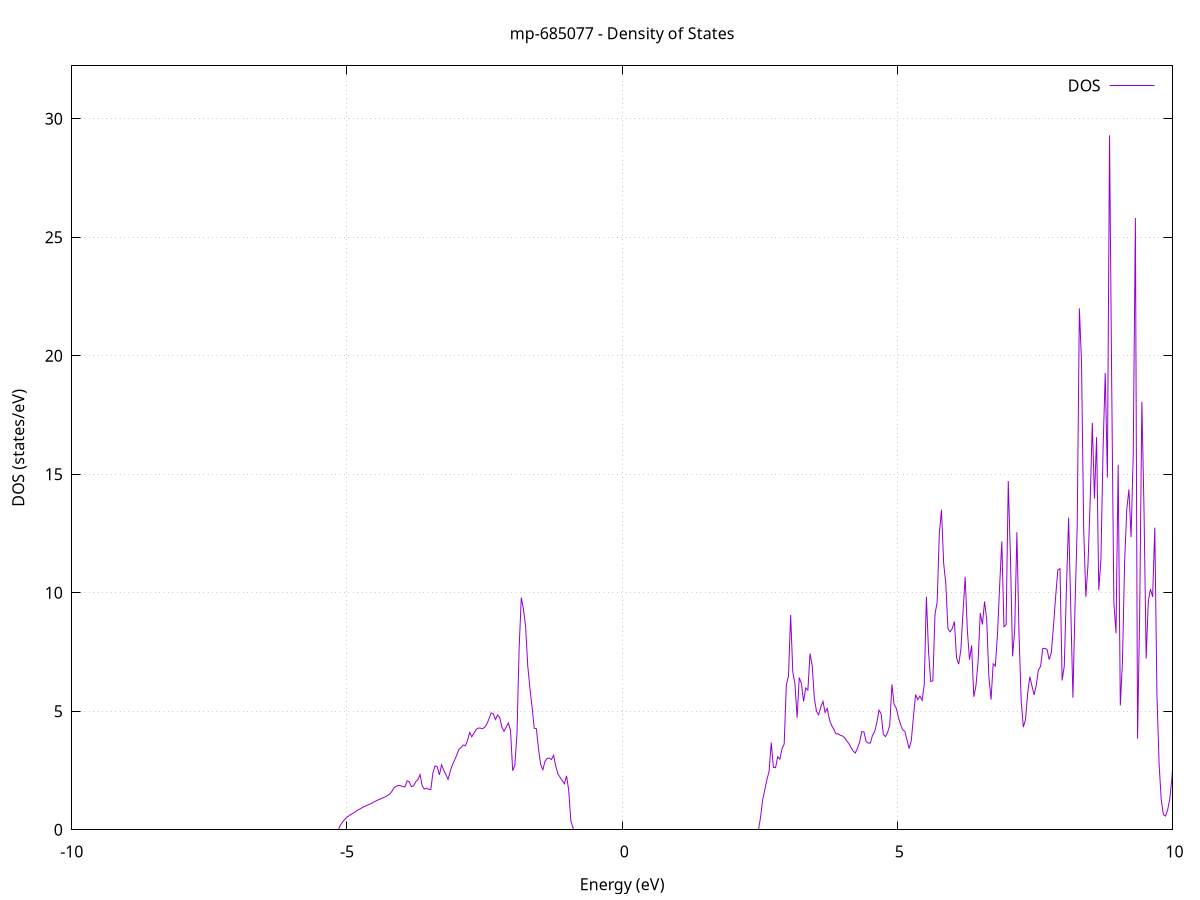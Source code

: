set title 'mp-685077 - Density of States'
set xlabel 'Energy (eV)'
set ylabel 'DOS (states/eV)'
set grid
set xrange [-10:10]
set yrange [0:32.236]
set xzeroaxis lt -1
set terminal png size 800,600
set output 'mp-685077_dos_gnuplot.png'
plot '-' using 1:2 with lines title 'DOS'
-46.504300 0.000000
-46.465100 0.000000
-46.426000 0.000000
-46.386800 0.000000
-46.347600 0.000000
-46.308500 0.000000
-46.269300 0.000000
-46.230200 0.000000
-46.191000 0.000000
-46.151900 0.000000
-46.112700 0.000000
-46.073600 0.000000
-46.034400 0.000000
-45.995300 0.000000
-45.956100 0.000000
-45.917000 0.000000
-45.877800 0.000000
-45.838700 0.000000
-45.799500 0.000000
-45.760400 0.000000
-45.721200 0.000000
-45.682100 0.000000
-45.642900 0.000000
-45.603800 0.000000
-45.564600 0.000000
-45.525500 0.000000
-45.486300 0.000000
-45.447200 0.000000
-45.408000 0.000000
-45.368900 0.000000
-45.329700 0.000000
-45.290600 0.000000
-45.251400 0.000000
-45.212300 0.000000
-45.173100 0.000000
-45.134000 0.000000
-45.094800 0.000000
-45.055600 0.000000
-45.016500 0.000000
-44.977300 0.000000
-44.938200 0.000000
-44.899000 0.000000
-44.859900 0.000000
-44.820700 0.000000
-44.781600 0.000000
-44.742400 0.000000
-44.703300 0.000000
-44.664100 0.000000
-44.625000 0.000000
-44.585800 0.000000
-44.546700 0.000000
-44.507500 0.000000
-44.468400 0.000000
-44.429200 0.000000
-44.390100 0.000000
-44.350900 0.000000
-44.311800 0.000000
-44.272600 0.000000
-44.233500 0.000000
-44.194300 0.000000
-44.155200 0.000000
-44.116000 0.000000
-44.076900 0.000000
-44.037700 0.000000
-43.998600 0.000000
-43.959400 0.000000
-43.920300 0.000000
-43.881100 0.000000
-43.841900 0.000000
-43.802800 0.000000
-43.763600 0.000000
-43.724500 0.000000
-43.685300 0.000000
-43.646200 0.000000
-43.607000 0.000000
-43.567900 0.000000
-43.528700 0.000000
-43.489600 0.000000
-43.450400 0.000000
-43.411300 0.000000
-43.372100 0.000000
-43.333000 0.000000
-43.293800 0.000000
-43.254700 0.000000
-43.215500 0.000000
-43.176400 0.000000
-43.137200 0.000000
-43.098100 0.000000
-43.058900 0.000000
-43.019800 0.000000
-42.980600 0.000000
-42.941500 0.000000
-42.902300 0.000000
-42.863200 0.000000
-42.824000 0.000000
-42.784900 0.000000
-42.745700 0.000000
-42.706600 0.000000
-42.667400 0.000000
-42.628200 0.000000
-42.589100 0.000000
-42.549900 0.000000
-42.510800 0.000000
-42.471600 0.000000
-42.432500 0.000000
-42.393300 0.000000
-42.354200 0.000000
-42.315000 0.000000
-42.275900 0.000000
-42.236700 0.000000
-42.197600 0.000000
-42.158400 0.000000
-42.119300 0.000000
-42.080100 0.000000
-42.041000 0.000000
-42.001800 0.000000
-41.962700 0.000000
-41.923500 0.000000
-41.884400 0.000000
-41.845200 0.000000
-41.806100 0.000000
-41.766900 0.000000
-41.727800 0.000000
-41.688600 0.000000
-41.649500 0.000000
-41.610300 0.000000
-41.571200 0.000000
-41.532000 0.000000
-41.492900 0.000000
-41.453700 0.000000
-41.414600 0.000000
-41.375400 0.000000
-41.336200 0.000000
-41.297100 0.000000
-41.257900 0.000000
-41.218800 0.000000
-41.179600 0.000000
-41.140500 0.000000
-41.101300 0.000000
-41.062200 0.000000
-41.023000 0.000000
-40.983900 0.000000
-40.944700 0.000000
-40.905600 0.000000
-40.866400 0.000000
-40.827300 0.000000
-40.788100 0.000000
-40.749000 0.000000
-40.709800 0.000000
-40.670700 0.000000
-40.631500 0.000000
-40.592400 0.000000
-40.553200 0.000000
-40.514100 0.000000
-40.474900 0.000000
-40.435800 0.000000
-40.396600 0.000000
-40.357500 0.000000
-40.318300 0.000000
-40.279200 0.000000
-40.240000 0.000000
-40.200900 0.000000
-40.161700 0.000000
-40.122500 0.000000
-40.083400 0.000000
-40.044200 0.000000
-40.005100 0.000000
-39.965900 0.000000
-39.926800 0.000000
-39.887600 0.000000
-39.848500 0.000000
-39.809300 0.000000
-39.770200 0.000000
-39.731000 0.000000
-39.691900 0.000000
-39.652700 0.000000
-39.613600 0.000000
-39.574400 0.000000
-39.535300 0.000000
-39.496100 0.000000
-39.457000 0.000000
-39.417800 0.000000
-39.378700 0.000000
-39.339500 0.000000
-39.300400 0.000000
-39.261200 0.000000
-39.222100 0.000000
-39.182900 0.000000
-39.143800 0.000000
-39.104600 0.000000
-39.065500 0.000000
-39.026300 0.000000
-38.987200 0.000000
-38.948000 0.000000
-38.908900 0.000000
-38.869700 0.000000
-38.830500 0.000000
-38.791400 0.000000
-38.752200 0.000000
-38.713100 0.000000
-38.673900 0.000000
-38.634800 0.000000
-38.595600 0.000000
-38.556500 0.000000
-38.517300 0.000000
-38.478200 0.000000
-38.439000 0.000000
-38.399900 0.000000
-38.360700 0.000000
-38.321600 0.000000
-38.282400 0.000000
-38.243300 0.000000
-38.204100 0.000000
-38.165000 0.000000
-38.125800 0.000000
-38.086700 0.000000
-38.047500 0.000000
-38.008400 0.000000
-37.969200 0.000000
-37.930100 0.000000
-37.890900 0.000000
-37.851800 0.000000
-37.812600 0.000000
-37.773500 0.000000
-37.734300 0.000000
-37.695200 0.000000
-37.656000 0.000000
-37.616800 0.000000
-37.577700 0.000000
-37.538500 0.000000
-37.499400 0.000000
-37.460200 0.000000
-37.421100 0.000000
-37.381900 0.000000
-37.342800 0.000000
-37.303600 0.000000
-37.264500 0.000000
-37.225300 0.000000
-37.186200 0.000000
-37.147000 0.000000
-37.107900 0.000000
-37.068700 0.000000
-37.029600 0.000000
-36.990400 0.000000
-36.951300 0.000000
-36.912100 0.000000
-36.873000 0.000000
-36.833800 0.000000
-36.794700 0.000000
-36.755500 0.000000
-36.716400 0.000000
-36.677200 0.000000
-36.638100 0.000000
-36.598900 0.000000
-36.559800 0.000000
-36.520600 0.000000
-36.481500 0.000000
-36.442300 0.000000
-36.403100 0.000000
-36.364000 0.000000
-36.324800 0.000000
-36.285700 0.000000
-36.246500 0.000000
-36.207400 0.000000
-36.168200 0.000000
-36.129100 0.000000
-36.089900 0.000000
-36.050800 0.000000
-36.011600 0.000000
-35.972500 0.000000
-35.933300 0.000000
-35.894200 0.000000
-35.855000 0.000000
-35.815900 0.000000
-35.776700 0.000000
-35.737600 0.000000
-35.698400 0.000000
-35.659300 0.000000
-35.620100 0.000000
-35.581000 0.000000
-35.541800 0.000000
-35.502700 0.000000
-35.463500 0.000000
-35.424400 0.000000
-35.385200 0.000000
-35.346100 0.000000
-35.306900 0.000000
-35.267800 0.000000
-35.228600 0.000000
-35.189500 0.000000
-35.150300 0.000000
-35.111100 0.000000
-35.072000 0.000000
-35.032800 0.000000
-34.993700 0.000000
-34.954500 0.000000
-34.915400 0.000000
-34.876200 0.000000
-34.837100 0.000000
-34.797900 0.000000
-34.758800 0.000000
-34.719600 0.000000
-34.680500 0.000000
-34.641300 0.000000
-34.602200 0.000000
-34.563000 0.000000
-34.523900 0.000000
-34.484700 0.000000
-34.445600 0.000000
-34.406400 0.000000
-34.367300 0.000000
-34.328100 0.000000
-34.289000 0.000000
-34.249800 0.000000
-34.210700 0.000000
-34.171500 0.000000
-34.132400 0.000000
-34.093200 0.000000
-34.054100 0.000000
-34.014900 0.000000
-33.975800 0.000000
-33.936600 0.000000
-33.897400 0.000000
-33.858300 0.000000
-33.819100 0.000000
-33.780000 0.000000
-33.740800 0.000000
-33.701700 0.000000
-33.662500 0.000000
-33.623400 0.000000
-33.584200 0.000000
-33.545100 0.000000
-33.505900 0.000000
-33.466800 0.000000
-33.427600 0.000000
-33.388500 0.000000
-33.349300 0.000000
-33.310200 0.000000
-33.271000 0.000000
-33.231900 0.000000
-33.192700 0.000000
-33.153600 0.000000
-33.114400 0.000000
-33.075300 0.000000
-33.036100 0.000000
-32.997000 0.000000
-32.957800 0.000000
-32.918700 0.000000
-32.879500 0.000000
-32.840400 0.000000
-32.801200 0.000000
-32.762100 0.000000
-32.722900 0.000000
-32.683700 0.000000
-32.644600 0.000000
-32.605400 0.000000
-32.566300 0.000000
-32.527100 0.000000
-32.488000 0.000000
-32.448800 0.000000
-32.409700 0.000000
-32.370500 0.000000
-32.331400 0.000000
-32.292200 0.000000
-32.253100 0.000000
-32.213900 0.000000
-32.174800 0.000000
-32.135600 0.000000
-32.096500 0.000000
-32.057300 0.000000
-32.018200 0.000000
-31.979000 0.000000
-31.939900 0.000000
-31.900700 0.000000
-31.861600 0.000000
-31.822400 0.000000
-31.783300 0.000000
-31.744100 0.000000
-31.705000 0.000000
-31.665800 0.000000
-31.626700 0.000000
-31.587500 0.000000
-31.548400 0.000000
-31.509200 0.000000
-31.470100 0.000000
-31.430900 0.000000
-31.391700 0.000000
-31.352600 0.000000
-31.313400 0.000000
-31.274300 0.000000
-31.235100 0.000000
-31.196000 0.000000
-31.156800 0.000000
-31.117700 0.000000
-31.078500 0.000000
-31.039400 0.000000
-31.000200 0.000000
-30.961100 0.000000
-30.921900 0.000000
-30.882800 0.000000
-30.843600 0.000000
-30.804500 0.000000
-30.765300 0.000000
-30.726200 0.000000
-30.687000 0.000000
-30.647900 0.000000
-30.608700 0.000000
-30.569600 0.000000
-30.530400 0.000000
-30.491300 0.000000
-30.452100 0.000000
-30.413000 0.000000
-30.373800 0.000000
-30.334700 0.000000
-30.295500 0.000000
-30.256400 0.000000
-30.217200 0.000000
-30.178000 0.000000
-30.138900 0.000000
-30.099700 0.000000
-30.060600 0.000000
-30.021400 0.000000
-29.982300 0.000000
-29.943100 0.000000
-29.904000 0.000000
-29.864800 0.000000
-29.825700 0.000000
-29.786500 0.000000
-29.747400 0.000000
-29.708200 0.000000
-29.669100 0.000000
-29.629900 0.000000
-29.590800 0.000000
-29.551600 0.000000
-29.512500 0.000000
-29.473300 0.000000
-29.434200 0.000000
-29.395000 0.000000
-29.355900 0.000000
-29.316700 0.000000
-29.277600 0.000000
-29.238400 0.000000
-29.199300 0.000000
-29.160100 0.000000
-29.121000 0.000000
-29.081800 0.000000
-29.042700 0.000000
-29.003500 0.000000
-28.964400 0.000000
-28.925200 0.000000
-28.886000 0.000000
-28.846900 0.000000
-28.807700 0.000000
-28.768600 0.000000
-28.729400 0.000000
-28.690300 0.000000
-28.651100 0.000000
-28.612000 0.000000
-28.572800 0.000000
-28.533700 0.000000
-28.494500 0.000000
-28.455400 0.000000
-28.416200 0.000000
-28.377100 0.000000
-28.337900 0.000000
-28.298800 0.000000
-28.259600 0.000000
-28.220500 0.000000
-28.181300 0.000000
-28.142200 0.000000
-28.103000 0.000000
-28.063900 0.000000
-28.024700 0.000000
-27.985600 0.000000
-27.946400 0.000000
-27.907300 0.000000
-27.868100 0.000000
-27.829000 0.000000
-27.789800 0.000000
-27.750700 0.000000
-27.711500 0.000000
-27.672300 0.000000
-27.633200 0.000000
-27.594000 0.000000
-27.554900 0.000000
-27.515700 0.000000
-27.476600 0.000000
-27.437400 0.000000
-27.398300 0.000000
-27.359100 0.000000
-27.320000 0.000000
-27.280800 0.000000
-27.241700 0.000000
-27.202500 0.000000
-27.163400 0.000000
-27.124200 0.000000
-27.085100 0.000000
-27.045900 0.000000
-27.006800 0.000000
-26.967600 0.000000
-26.928500 0.000000
-26.889300 0.000000
-26.850200 0.000000
-26.811000 0.000000
-26.771900 0.000000
-26.732700 0.000000
-26.693600 0.000000
-26.654400 0.000000
-26.615300 0.000000
-26.576100 0.000000
-26.537000 0.000000
-26.497800 0.000000
-26.458600 0.000000
-26.419500 0.000000
-26.380300 0.000000
-26.341200 0.000000
-26.302000 0.000000
-26.262900 0.000000
-26.223700 0.000000
-26.184600 0.000000
-26.145400 0.000000
-26.106300 0.000000
-26.067100 0.000000
-26.028000 0.000000
-25.988800 0.000000
-25.949700 0.000000
-25.910500 0.000000
-25.871400 0.000000
-25.832200 0.000000
-25.793100 0.000000
-25.753900 0.000000
-25.714800 0.000000
-25.675600 0.000000
-25.636500 0.000000
-25.597300 0.000000
-25.558200 0.000000
-25.519000 0.000000
-25.479900 0.000000
-25.440700 0.000000
-25.401600 0.000000
-25.362400 0.000000
-25.323300 0.000000
-25.284100 0.000000
-25.245000 0.000000
-25.205800 0.000000
-25.166600 0.000000
-25.127500 0.000000
-25.088300 0.000000
-25.049200 0.000000
-25.010000 0.000000
-24.970900 0.000000
-24.931700 0.000000
-24.892600 0.000000
-24.853400 0.000000
-24.814300 0.000000
-24.775100 0.000000
-24.736000 0.000000
-24.696800 0.000000
-24.657700 0.000000
-24.618500 0.000000
-24.579400 0.000000
-24.540200 0.000000
-24.501100 0.000000
-24.461900 0.000000
-24.422800 0.000000
-24.383600 0.000000
-24.344500 0.000000
-24.305300 0.000000
-24.266200 0.000000
-24.227000 0.000000
-24.187900 0.000000
-24.148700 0.000000
-24.109600 0.000000
-24.070400 0.000000
-24.031300 0.000000
-23.992100 0.000000
-23.952900 0.000000
-23.913800 0.000000
-23.874600 0.000000
-23.835500 0.000000
-23.796300 0.000000
-23.757200 0.000000
-23.718000 0.000000
-23.678900 0.000000
-23.639700 0.000000
-23.600600 0.000000
-23.561400 0.000000
-23.522300 0.000000
-23.483100 0.000000
-23.444000 0.000000
-23.404800 0.000000
-23.365700 0.000000
-23.326500 0.000000
-23.287400 0.000000
-23.248200 0.000000
-23.209100 0.000000
-23.169900 0.000000
-23.130800 0.000000
-23.091600 0.000000
-23.052500 0.000000
-23.013300 0.000000
-22.974200 0.000000
-22.935000 0.000000
-22.895900 0.000000
-22.856700 0.000000
-22.817600 0.000000
-22.778400 0.000000
-22.739200 0.000000
-22.700100 0.000000
-22.660900 0.000000
-22.621800 0.000000
-22.582600 0.000000
-22.543500 0.000000
-22.504300 0.000000
-22.465200 0.000000
-22.426000 0.000000
-22.386900 0.000000
-22.347700 0.000000
-22.308600 0.000000
-22.269400 0.000000
-22.230300 0.000000
-22.191100 0.000000
-22.152000 0.000000
-22.112800 0.000000
-22.073700 0.000000
-22.034500 0.000000
-21.995400 0.000000
-21.956200 0.000000
-21.917100 0.000000
-21.877900 0.000000
-21.838800 0.000000
-21.799600 0.000000
-21.760500 0.000000
-21.721300 0.000000
-21.682200 0.000000
-21.643000 0.000000
-21.603900 0.000000
-21.564700 0.000000
-21.525600 0.000000
-21.486400 0.000000
-21.447200 0.000000
-21.408100 0.000000
-21.368900 0.000000
-21.329800 0.000000
-21.290600 0.000000
-21.251500 0.000000
-21.212300 0.000000
-21.173200 0.000000
-21.134000 0.000000
-21.094900 0.000000
-21.055700 0.000000
-21.016600 0.000000
-20.977400 0.000000
-20.938300 0.000000
-20.899100 0.000000
-20.860000 0.000000
-20.820800 0.000000
-20.781700 0.000000
-20.742500 0.000000
-20.703400 0.000000
-20.664200 0.000000
-20.625100 0.000000
-20.585900 0.000000
-20.546800 0.000000
-20.507600 0.000000
-20.468500 0.000000
-20.429300 0.000000
-20.390200 0.000000
-20.351000 0.000000
-20.311900 0.000000
-20.272700 0.000000
-20.233500 0.000000
-20.194400 0.000000
-20.155200 0.000000
-20.116100 0.000000
-20.076900 0.000000
-20.037800 0.000000
-19.998600 0.000000
-19.959500 0.000000
-19.920300 0.000000
-19.881200 0.000000
-19.842000 0.000000
-19.802900 0.000000
-19.763700 0.000000
-19.724600 0.000000
-19.685400 0.000000
-19.646300 0.000000
-19.607100 0.000000
-19.568000 0.000000
-19.528800 0.000000
-19.489700 0.000000
-19.450500 0.000000
-19.411400 0.000000
-19.372200 0.000000
-19.333100 0.000000
-19.293900 0.000000
-19.254800 0.000000
-19.215600 0.000000
-19.176500 0.000000
-19.137300 0.000000
-19.098200 0.000000
-19.059000 0.000000
-19.019900 0.000000
-18.980700 0.000000
-18.941500 0.000000
-18.902400 0.000000
-18.863200 0.000000
-18.824100 0.000000
-18.784900 0.000000
-18.745800 0.000000
-18.706600 0.000000
-18.667500 0.000000
-18.628300 0.000000
-18.589200 0.000000
-18.550000 0.000000
-18.510900 0.000000
-18.471700 0.000000
-18.432600 0.000000
-18.393400 0.000000
-18.354300 0.000000
-18.315100 0.000000
-18.276000 0.000000
-18.236800 0.000000
-18.197700 0.000000
-18.158500 0.000000
-18.119400 0.000000
-18.080200 0.000000
-18.041100 0.000000
-18.001900 0.000000
-17.962800 0.000000
-17.923600 0.000000
-17.884500 0.000000
-17.845300 0.000000
-17.806200 0.000000
-17.767000 0.000000
-17.727800 0.000000
-17.688700 0.000000
-17.649500 0.000000
-17.610400 0.000000
-17.571200 0.000000
-17.532100 0.000000
-17.492900 0.000000
-17.453800 0.000000
-17.414600 0.000000
-17.375500 0.000000
-17.336300 0.000000
-17.297200 0.000000
-17.258000 0.000000
-17.218900 0.000000
-17.179700 0.000000
-17.140600 0.000000
-17.101400 0.000000
-17.062300 0.000000
-17.023100 0.000000
-16.984000 0.000000
-16.944800 0.000000
-16.905700 0.000000
-16.866500 0.000000
-16.827400 0.000000
-16.788200 0.000000
-16.749100 0.000000
-16.709900 0.000000
-16.670800 0.000000
-16.631600 0.000000
-16.592500 0.000000
-16.553300 0.000000
-16.514100 0.000000
-16.475000 0.000000
-16.435800 0.000000
-16.396700 0.000000
-16.357500 0.000000
-16.318400 0.000000
-16.279200 0.000000
-16.240100 0.000000
-16.200900 0.000000
-16.161800 0.000000
-16.122600 0.000000
-16.083500 0.000000
-16.044300 0.000000
-16.005200 0.000000
-15.966000 0.000000
-15.926900 0.000000
-15.887700 0.000000
-15.848600 0.000000
-15.809400 0.000000
-15.770300 0.000000
-15.731100 0.000000
-15.692000 0.000000
-15.652800 0.000000
-15.613700 0.000000
-15.574500 0.000000
-15.535400 0.000000
-15.496200 0.000000
-15.457100 0.000000
-15.417900 0.000000
-15.378800 0.000000
-15.339600 0.000000
-15.300500 0.000000
-15.261300 0.000000
-15.222100 0.000000
-15.183000 0.000000
-15.143800 0.000000
-15.104700 0.000000
-15.065500 0.000000
-15.026400 0.000000
-14.987200 0.000000
-14.948100 0.000000
-14.908900 0.000000
-14.869800 0.000000
-14.830600 0.000000
-14.791500 0.000000
-14.752300 0.000000
-14.713200 0.000000
-14.674000 0.000000
-14.634900 0.000000
-14.595700 0.000000
-14.556600 0.000000
-14.517400 0.000000
-14.478300 0.000000
-14.439100 0.000000
-14.400000 0.000000
-14.360800 0.000000
-14.321700 0.000000
-14.282500 0.000000
-14.243400 0.000000
-14.204200 0.000000
-14.165100 0.000000
-14.125900 0.000000
-14.086800 0.000000
-14.047600 0.000000
-14.008400 0.000000
-13.969300 0.000000
-13.930100 0.000000
-13.891000 0.000000
-13.851800 0.000000
-13.812700 0.000000
-13.773500 0.000000
-13.734400 0.000000
-13.695200 0.000000
-13.656100 0.000000
-13.616900 0.000000
-13.577800 0.000000
-13.538600 0.000000
-13.499500 0.000000
-13.460300 0.000000
-13.421200 0.000000
-13.382000 0.000000
-13.342900 0.000000
-13.303700 0.000000
-13.264600 0.000000
-13.225400 0.000000
-13.186300 0.000000
-13.147100 0.000000
-13.108000 0.000000
-13.068800 0.000000
-13.029700 0.000000
-12.990500 0.000000
-12.951400 0.000000
-12.912200 0.000000
-12.873100 0.000000
-12.833900 0.000000
-12.794700 0.000000
-12.755600 0.000000
-12.716400 0.000000
-12.677300 0.000000
-12.638100 0.000000
-12.599000 0.000000
-12.559800 0.000000
-12.520700 0.000000
-12.481500 0.000000
-12.442400 0.000000
-12.403200 0.000000
-12.364100 0.000000
-12.324900 0.000000
-12.285800 0.000000
-12.246600 0.000000
-12.207500 0.000000
-12.168300 0.000000
-12.129200 0.000000
-12.090000 0.000000
-12.050900 0.000000
-12.011700 0.000000
-11.972600 0.000000
-11.933400 0.000000
-11.894300 0.000000
-11.855100 0.000000
-11.816000 0.000000
-11.776800 0.000000
-11.737700 0.000000
-11.698500 0.000000
-11.659400 0.000000
-11.620200 0.000000
-11.581100 0.000000
-11.541900 0.000000
-11.502700 0.000000
-11.463600 0.000000
-11.424400 0.000000
-11.385300 0.000000
-11.346100 0.000000
-11.307000 0.000000
-11.267800 0.000000
-11.228700 0.000000
-11.189500 0.000000
-11.150400 0.000000
-11.111200 0.000000
-11.072100 0.000000
-11.032900 0.000000
-10.993800 0.000000
-10.954600 0.000000
-10.915500 0.000000
-10.876300 0.000000
-10.837200 0.000000
-10.798000 0.000000
-10.758900 0.000000
-10.719700 0.000000
-10.680600 0.000000
-10.641400 0.000000
-10.602300 0.000000
-10.563100 0.000000
-10.524000 0.000000
-10.484800 0.000000
-10.445700 0.000000
-10.406500 0.000000
-10.367400 0.000000
-10.328200 0.000000
-10.289000 0.000000
-10.249900 0.000000
-10.210700 0.000000
-10.171600 0.000000
-10.132400 0.000000
-10.093300 0.000000
-10.054100 0.000000
-10.015000 0.000000
-9.975800 0.000000
-9.936700 0.000000
-9.897500 0.000000
-9.858400 0.000000
-9.819200 0.000000
-9.780100 0.000000
-9.740900 0.000000
-9.701800 0.000000
-9.662600 0.000000
-9.623500 0.000000
-9.584300 0.000000
-9.545200 0.000000
-9.506000 0.000000
-9.466900 0.000000
-9.427700 0.000000
-9.388600 0.000000
-9.349400 0.000000
-9.310300 0.000000
-9.271100 0.000000
-9.232000 0.000000
-9.192800 0.000000
-9.153700 0.000000
-9.114500 0.000000
-9.075400 0.000000
-9.036200 0.000000
-8.997000 0.000000
-8.957900 0.000000
-8.918700 0.000000
-8.879600 0.000000
-8.840400 0.000000
-8.801300 0.000000
-8.762100 0.000000
-8.723000 0.000000
-8.683800 0.000000
-8.644700 0.000000
-8.605500 0.000000
-8.566400 0.000000
-8.527200 0.000000
-8.488100 0.000000
-8.448900 0.000000
-8.409800 0.000000
-8.370600 0.000000
-8.331500 0.000000
-8.292300 0.000000
-8.253200 0.000000
-8.214000 0.000000
-8.174900 0.000000
-8.135700 0.000000
-8.096600 0.000000
-8.057400 0.000000
-8.018300 0.000000
-7.979100 0.000000
-7.940000 0.000000
-7.900800 0.000000
-7.861700 0.000000
-7.822500 0.000000
-7.783300 0.000000
-7.744200 0.000000
-7.705000 0.000000
-7.665900 0.000000
-7.626700 0.000000
-7.587600 0.000000
-7.548400 0.000000
-7.509300 0.000000
-7.470100 0.000000
-7.431000 0.000000
-7.391800 0.000000
-7.352700 0.000000
-7.313500 0.000000
-7.274400 0.000000
-7.235200 0.000000
-7.196100 0.000000
-7.156900 0.000000
-7.117800 0.000000
-7.078600 0.000000
-7.039500 0.000000
-7.000300 0.000000
-6.961200 0.000000
-6.922000 0.000000
-6.882900 0.000000
-6.843700 0.000000
-6.804600 0.000000
-6.765400 0.000000
-6.726300 0.000000
-6.687100 0.000000
-6.648000 0.000000
-6.608800 0.000000
-6.569600 0.000000
-6.530500 0.000000
-6.491300 0.000000
-6.452200 0.000000
-6.413000 0.000000
-6.373900 0.000000
-6.334700 0.000000
-6.295600 0.000000
-6.256400 0.000000
-6.217300 0.000000
-6.178100 0.000000
-6.139000 0.000000
-6.099800 0.000000
-6.060700 0.000000
-6.021500 0.000000
-5.982400 0.000000
-5.943200 0.000000
-5.904100 0.000000
-5.864900 0.000000
-5.825800 0.000000
-5.786600 0.000000
-5.747500 0.000000
-5.708300 0.000000
-5.669200 0.000000
-5.630000 0.000000
-5.590900 0.000000
-5.551700 0.000000
-5.512600 0.000000
-5.473400 0.000000
-5.434300 0.000000
-5.395100 0.000000
-5.356000 0.000000
-5.316800 0.000000
-5.277600 0.000000
-5.238500 0.000000
-5.199300 0.000000
-5.160200 0.000000
-5.121000 0.187700
-5.081900 0.326100
-5.042700 0.427000
-5.003600 0.527400
-4.964400 0.587300
-4.925300 0.651200
-4.886100 0.703800
-4.847000 0.763700
-4.807800 0.827400
-4.768700 0.874600
-4.729500 0.925000
-4.690400 0.975000
-4.651200 1.013000
-4.612100 1.052600
-4.572900 1.095900
-4.533800 1.142700
-4.494600 1.191700
-4.455500 1.238700
-4.416300 1.277200
-4.377200 1.316100
-4.338000 1.358200
-4.298900 1.400900
-4.259700 1.451800
-4.220600 1.512100
-4.181400 1.630700
-4.142300 1.776300
-4.103100 1.835400
-4.063900 1.872000
-4.024800 1.855600
-3.985600 1.825400
-3.946500 1.806800
-3.907300 2.067600
-3.868200 2.021000
-3.829000 1.821900
-3.789900 1.853300
-3.750700 2.027900
-3.711600 2.111300
-3.672400 2.332000
-3.633300 1.852900
-3.594100 1.718400
-3.555000 1.758000
-3.515800 1.705400
-3.476700 1.699900
-3.437500 2.417700
-3.398400 2.700000
-3.359200 2.651400
-3.320100 2.317000
-3.280900 2.743000
-3.241800 2.517400
-3.202600 2.327800
-3.163500 2.124800
-3.124300 2.462400
-3.085200 2.738400
-3.046000 2.933900
-3.006900 3.140200
-2.967700 3.391300
-2.928600 3.462100
-2.889400 3.575200
-2.850200 3.546700
-2.811100 3.752600
-2.771900 4.104400
-2.732800 3.924800
-2.693600 4.066400
-2.654500 4.225100
-2.615300 4.292500
-2.576200 4.289800
-2.537000 4.267100
-2.497900 4.323000
-2.458700 4.461300
-2.419600 4.678900
-2.380400 4.932000
-2.341300 4.892100
-2.302100 4.652400
-2.263000 4.844900
-2.223800 4.729900
-2.184700 4.325300
-2.145500 4.156600
-2.106400 4.341800
-2.067200 4.505500
-2.028100 4.187400
-1.988900 2.491200
-1.949800 2.720900
-1.910600 4.058300
-1.871500 7.684100
-1.832300 9.795100
-1.793200 9.295900
-1.754000 8.577800
-1.714900 6.909800
-1.675700 5.969300
-1.636600 5.181300
-1.597400 4.284700
-1.558200 4.263500
-1.519100 3.401400
-1.479900 2.750600
-1.440800 2.532100
-1.401600 2.892400
-1.362500 3.006800
-1.323300 3.023600
-1.284200 2.961600
-1.245000 3.144600
-1.205900 2.679900
-1.166700 2.354200
-1.127600 2.216400
-1.088400 2.073100
-1.049300 1.937600
-1.010100 2.277600
-0.971000 1.665400
-0.931800 0.370800
-0.892700 0.000000
-0.853500 0.000000
-0.814400 0.000000
-0.775200 0.000000
-0.736100 0.000000
-0.696900 0.000000
-0.657800 0.000000
-0.618600 0.000000
-0.579500 0.000000
-0.540300 0.000000
-0.501200 0.000000
-0.462000 0.000000
-0.422900 0.000000
-0.383700 0.000000
-0.344500 0.000000
-0.305400 0.000000
-0.266200 0.000000
-0.227100 0.000000
-0.187900 0.000000
-0.148800 0.000000
-0.109600 0.000000
-0.070500 0.000000
-0.031300 0.000000
0.007800 0.000000
0.047000 0.000000
0.086100 0.000000
0.125300 0.000000
0.164400 0.000000
0.203600 0.000000
0.242700 0.000000
0.281900 0.000000
0.321000 0.000000
0.360200 0.000000
0.399300 0.000000
0.438500 0.000000
0.477600 0.000000
0.516800 0.000000
0.555900 0.000000
0.595100 0.000000
0.634200 0.000000
0.673400 0.000000
0.712500 0.000000
0.751700 0.000000
0.790800 0.000000
0.830000 0.000000
0.869100 0.000000
0.908300 0.000000
0.947500 0.000000
0.986600 0.000000
1.025800 0.000000
1.064900 0.000000
1.104100 0.000000
1.143200 0.000000
1.182400 0.000000
1.221500 0.000000
1.260700 0.000000
1.299800 0.000000
1.339000 0.000000
1.378100 0.000000
1.417300 0.000000
1.456400 0.000000
1.495600 0.000000
1.534700 0.000000
1.573900 0.000000
1.613000 0.000000
1.652200 0.000000
1.691300 0.000000
1.730500 0.000000
1.769600 0.000000
1.808800 0.000000
1.847900 0.000000
1.887100 0.000000
1.926200 0.000000
1.965400 0.000000
2.004500 0.000000
2.043700 0.000000
2.082800 0.000000
2.122000 0.000000
2.161200 0.000000
2.200300 0.000000
2.239500 0.000000
2.278600 0.000000
2.317800 0.000000
2.356900 0.000000
2.396100 0.000000
2.435200 0.000000
2.474400 0.000000
2.513500 0.503800
2.552700 1.257400
2.591800 1.681600
2.631000 2.124800
2.670100 2.463900
2.709300 3.682100
2.748400 2.633100
2.787600 2.624000
2.826700 3.086000
2.865900 2.977600
2.905000 3.425700
2.944200 3.616900
2.983300 6.114300
3.022500 6.483500
3.061600 9.063700
3.100800 6.660000
3.139900 6.170000
3.179100 4.733500
3.218200 6.421800
3.257400 6.174100
3.296500 5.416300
3.335700 5.985400
3.374900 5.894400
3.414000 7.438400
3.453200 6.924400
3.492300 5.551700
3.531500 5.000400
3.570600 4.850800
3.609800 5.177900
3.648900 5.416900
3.688100 4.953900
3.727200 5.120800
3.766400 4.645800
3.805500 4.405400
3.844700 4.247000
3.883800 4.050700
3.923000 4.047700
3.962100 3.992200
4.001300 3.960000
4.040400 3.891700
4.079600 3.753200
4.118700 3.641400
4.157900 3.471000
4.197000 3.327700
4.236200 3.236900
4.275300 3.443700
4.314500 3.687900
4.353600 4.143100
4.392800 4.128700
4.431900 3.732900
4.471100 3.661600
4.510200 3.658700
4.549400 3.987200
4.588500 4.149600
4.627700 4.520500
4.666900 5.042200
4.706000 4.895700
4.745200 4.027600
4.784300 3.932000
4.823500 4.112000
4.862600 4.408700
4.901800 6.134900
4.940900 5.299800
4.980100 5.130900
5.019200 4.751500
5.058400 4.446000
5.097500 4.218700
5.136700 4.155400
5.175800 3.782300
5.215000 3.422200
5.254100 3.773700
5.293300 4.785000
5.332400 5.705700
5.371600 5.492000
5.410700 5.640700
5.449900 5.460300
5.489000 6.111700
5.528200 9.831900
5.567300 7.520300
5.606500 6.255100
5.645600 6.292100
5.684800 9.097400
5.723900 9.613600
5.763100 12.493700
5.802200 13.500200
5.841400 11.263500
5.880600 10.384800
5.919700 8.493700
5.958900 8.353400
5.998000 8.491400
6.037200 8.791400
6.076300 7.243600
6.115500 6.990700
6.154600 7.594000
6.193800 9.195200
6.232900 10.673000
6.272100 8.438000
6.311200 7.176900
6.350400 7.777700
6.389500 5.611300
6.428700 6.077500
6.467800 7.107900
6.507000 9.146300
6.546100 8.661900
6.585300 9.635400
6.624400 8.857000
6.663600 6.472000
6.702700 5.493100
6.741900 7.004700
6.781000 6.905300
6.820200 8.260300
6.859300 10.291100
6.898500 12.169600
6.937600 8.568100
6.976800 8.654400
7.015900 14.718500
7.055100 11.549000
7.094300 7.318100
7.133400 8.433900
7.172600 12.553400
7.211700 8.219700
7.250900 5.421200
7.290000 4.331400
7.329200 4.658500
7.368300 5.758900
7.407500 6.460200
7.446600 6.067000
7.485800 5.691600
7.524900 6.107100
7.564100 6.748200
7.603200 6.891300
7.642400 7.646000
7.681500 7.657100
7.720700 7.611700
7.759800 7.181200
7.799000 7.484700
7.838100 8.620100
7.877300 9.852300
7.916400 10.967300
7.955600 11.019700
7.994700 6.303300
8.033900 6.912400
8.073000 10.187100
8.112200 13.166100
8.151300 9.385100
8.190500 5.573500
8.229600 9.501000
8.268800 12.814300
8.307900 22.001000
8.347100 19.718000
8.386300 12.708500
8.425400 9.829700
8.464600 11.200900
8.503700 13.839600
8.542900 17.171700
8.582000 13.976300
8.621200 16.571800
8.660300 10.112000
8.699500 11.408700
8.738600 16.083400
8.777800 19.276900
8.816900 14.863800
8.856100 29.305900
8.895200 18.830200
8.934400 9.583100
8.973500 8.296700
9.012700 15.403900
9.051800 5.244200
9.091000 7.094900
9.130100 11.310400
9.169300 13.526200
9.208400 14.360400
9.247600 12.353600
9.286700 15.864400
9.325900 25.816400
9.365000 3.846700
9.404200 9.204400
9.443300 18.056300
9.482500 13.478300
9.521600 7.226700
9.560800 9.661000
9.600000 10.152800
9.639100 9.826900
9.678300 12.751800
9.717400 5.684500
9.756600 2.784400
9.795700 1.250600
9.834900 0.637800
9.874000 0.577500
9.913200 0.852400
9.952300 1.334500
9.991500 2.225200
10.030600 3.887600
10.069800 17.479400
10.108900 10.573300
10.148100 7.649000
10.187200 4.160100
10.226400 2.260500
10.265500 3.975200
10.304700 10.208200
10.343800 13.759800
10.383000 12.734500
10.422100 5.711900
10.461300 5.078300
10.500400 6.312100
10.539600 7.002900
10.578700 7.348300
10.617900 7.200500
10.657000 6.560700
10.696200 5.504600
10.735300 3.942300
10.774500 2.386100
10.813600 2.403900
10.852800 3.592700
10.892000 5.192300
10.931100 9.423000
10.970300 12.950900
11.009400 7.017700
11.048600 5.059300
11.087700 4.508300
11.126900 4.678700
11.166000 4.329000
11.205200 4.524100
11.244300 5.022900
11.283500 6.045000
11.322600 6.190100
11.361800 6.756400
11.400900 6.837400
11.440100 5.691200
11.479200 6.939700
11.518400 7.654900
11.557500 6.773000
11.596700 6.885500
11.635800 7.592600
11.675000 6.880900
11.714100 7.476300
11.753300 6.577700
11.792400 5.793100
11.831600 5.582400
11.870700 6.541500
11.909900 7.771600
11.949000 6.283400
11.988200 6.030800
12.027300 5.794200
12.066500 5.652000
12.105700 7.672100
12.144800 7.449800
12.184000 5.935900
12.223100 5.308400
12.262300 4.808900
12.301400 4.829800
12.340600 4.829600
12.379700 4.451600
12.418900 4.349900
12.458000 4.459500
12.497200 4.673600
12.536300 5.109700
12.575500 6.380700
12.614600 6.410700
12.653800 6.861200
12.692900 5.755800
12.732100 4.448100
12.771200 3.591700
12.810400 3.537300
12.849500 4.402600
12.888700 4.337100
12.927800 4.462500
12.967000 4.290700
13.006100 4.045600
13.045300 3.912400
13.084400 3.958400
13.123600 3.261300
13.162700 3.414900
13.201900 3.487000
13.241000 3.381600
13.280200 3.192400
13.319400 2.810800
13.358500 2.002100
13.397700 1.352900
13.436800 0.780200
13.476000 0.382500
13.515100 0.042300
13.554300 0.059000
13.593400 0.090400
13.632600 0.145300
13.671700 0.223400
13.710900 0.300200
13.750000 0.358400
13.789200 0.398100
13.828300 0.423200
13.867500 0.465600
13.906600 0.628600
13.945800 0.860300
13.984900 1.621800
14.024100 1.702100
14.063200 1.811200
14.102400 2.128400
14.141500 2.535200
14.180700 3.032300
14.219800 3.392900
14.259000 3.313200
14.298100 2.885900
14.337300 3.525600
14.376400 4.088600
14.415600 4.238700
14.454700 4.404600
14.493900 4.520600
14.533000 4.711300
14.572200 5.156800
14.611400 5.420600
14.650500 5.532700
14.689700 5.735200
14.728800 6.038300
14.768000 5.659400
14.807100 4.976200
14.846300 5.348600
14.885400 5.488600
14.924600 5.571100
14.963700 5.567400
15.002900 5.641700
15.042000 6.053700
15.081200 6.341300
15.120300 5.700800
15.159500 5.369300
15.198600 5.145200
15.237800 5.028600
15.276900 4.875200
15.316100 5.683200
15.355200 4.560200
15.394400 4.219200
15.433500 4.088800
15.472700 3.969200
15.511800 4.151100
15.551000 4.412900
15.590100 4.779500
15.629300 5.328800
15.668400 5.786800
15.707600 6.131300
15.746700 5.709300
15.785900 5.746300
15.825100 6.150800
15.864200 6.602900
15.903400 5.753300
15.942500 5.659800
15.981700 6.218100
16.020800 5.203600
16.060000 4.651500
16.099100 4.358100
16.138300 4.105500
16.177400 3.904600
16.216600 4.156000
16.255700 4.272000
16.294900 4.220400
16.334000 4.290500
16.373200 4.431200
16.412300 5.056900
16.451500 5.053000
16.490600 5.124400
16.529800 5.268600
16.568900 5.200600
16.608100 4.697700
16.647200 5.097400
16.686400 4.846400
16.725500 4.881500
16.764700 5.192000
16.803800 5.885500
16.843000 4.907300
16.882100 4.801700
16.921300 4.829800
16.960400 5.003800
16.999600 6.302300
17.038800 5.904200
17.077900 5.705200
17.117100 5.843600
17.156200 5.910800
17.195400 5.862700
17.234500 6.656700
17.273700 6.666900
17.312800 7.136700
17.352000 7.101700
17.391100 7.049000
17.430300 6.724600
17.469400 7.591100
17.508600 7.194100
17.547700 6.894300
17.586900 6.633100
17.626000 6.278700
17.665200 6.951100
17.704300 7.336100
17.743500 7.850500
17.782600 7.150600
17.821800 6.568900
17.860900 6.565100
17.900100 6.742400
17.939200 8.279500
17.978400 7.795500
18.017500 6.935600
18.056700 6.479700
18.095800 6.229300
18.135000 6.112700
18.174100 6.320200
18.213300 6.283300
18.252400 7.382100
18.291600 8.058400
18.330800 6.991600
18.369900 7.123600
18.409100 7.171600
18.448200 7.994900
18.487400 8.142700
18.526500 8.219500
18.565700 6.738300
18.604800 6.330400
18.644000 5.740000
18.683100 5.708900
18.722300 6.211300
18.761400 8.050300
18.800600 7.603300
18.839700 6.616400
18.878900 5.925000
18.918000 5.554600
18.957200 5.311000
18.996300 5.090400
19.035500 4.997300
19.074600 4.952800
19.113800 4.844600
19.152900 4.920600
19.192100 5.102700
19.231200 5.333200
19.270400 5.503100
19.309500 5.222100
19.348700 4.987000
19.387800 4.841700
19.427000 4.866400
19.466100 4.421000
19.505300 4.098800
19.544500 4.190500
19.583600 4.250600
19.622800 4.457200
19.661900 4.738300
19.701100 4.554500
19.740200 4.430800
19.779400 4.524700
19.818500 4.725800
19.857700 5.485200
19.896800 4.838200
19.936000 4.722800
19.975100 4.893700
20.014300 5.135200
20.053400 5.320200
20.092600 6.013700
20.131700 6.028200
20.170900 7.337900
20.210000 5.290700
20.249200 4.983700
20.288300 5.000900
20.327500 4.926900
20.366600 4.946600
20.405800 4.861700
20.444900 5.276800
20.484100 5.725900
20.523200 6.057900
20.562400 6.267100
20.601500 5.414400
20.640700 5.262000
20.679800 5.513200
20.719000 6.050700
20.758100 6.386800
20.797300 6.919300
20.836500 7.173200
20.875600 7.064300
20.914800 7.131200
20.953900 7.295900
20.993100 7.424500
21.032200 7.411500
21.071400 7.422200
21.110500 7.282900
21.149700 6.657600
21.188800 6.315300
21.228000 6.403500
21.267100 6.626900
21.306300 6.791400
21.345400 6.903400
21.384600 7.174900
21.423700 7.471400
21.462900 7.195500
21.502000 7.038000
21.541200 6.707200
21.580300 6.407100
21.619500 6.218100
21.658600 6.215300
21.697800 6.659300
21.736900 7.057500
21.776100 6.601000
21.815200 7.054600
21.854400 6.251700
21.893500 6.043800
21.932700 5.975300
21.971800 6.101000
22.011000 6.529100
22.050200 6.808200
22.089300 7.376100
22.128500 7.356600
22.167600 7.340400
22.206800 7.148500
22.245900 7.162900
22.285100 6.626300
22.324200 6.073100
22.363400 5.905000
22.402500 6.249800
22.441700 6.637800
22.480800 7.345800
22.520000 7.442000
22.559100 6.901700
22.598300 6.461600
22.637400 6.134400
22.676600 6.190000
22.715700 6.270900
22.754900 6.474800
22.794000 6.216700
22.833200 6.037300
22.872300 6.204400
22.911500 6.505600
22.950600 7.042800
22.989800 7.757600
23.028900 7.849600
23.068100 7.878900
23.107200 7.990000
23.146400 8.025700
23.185500 7.423200
23.224700 6.286200
23.263900 6.880300
23.303000 8.428900
23.342200 6.959500
23.381300 6.821400
23.420500 6.906300
23.459600 6.986200
23.498800 6.790900
23.537900 6.723700
23.577100 6.461900
23.616200 7.094800
23.655400 6.206000
23.694500 5.485700
23.733700 5.451700
23.772800 5.945000
23.812000 6.696000
23.851100 8.716700
23.890300 7.469900
23.929400 7.248600
23.968600 6.664800
24.007700 7.067000
24.046900 7.146800
24.086000 7.649300
24.125200 7.410900
24.164300 6.921900
24.203500 7.108100
24.242600 8.099100
24.281800 8.344600
24.320900 8.103000
24.360100 8.488700
24.399200 7.705400
24.438400 7.241400
24.477500 7.539100
24.516700 6.982200
24.555900 7.225200
24.595000 7.513200
24.634200 7.531500
24.673300 8.849800
24.712500 8.910600
24.751600 8.007200
24.790800 7.855200
24.829900 8.015800
24.869100 7.106500
24.908200 6.913600
24.947400 7.112000
24.986500 6.679600
25.025700 6.093500
25.064800 6.125400
25.104000 6.583000
25.143100 7.077200
25.182300 7.305000
25.221400 6.826200
25.260600 6.448500
25.299700 7.769700
25.338900 7.994600
25.378000 7.538000
25.417200 7.500600
25.456300 7.020800
25.495500 6.890800
25.534600 7.269500
25.573800 7.246400
25.612900 7.447400
25.652100 8.145800
25.691200 7.912300
25.730400 8.209200
25.769600 7.815500
25.808700 7.822300
25.847900 8.070800
25.887000 7.894600
25.926200 7.651600
25.965300 7.612500
26.004500 7.659500
26.043600 7.586400
26.082800 7.942700
26.121900 7.639700
26.161100 7.250600
26.200200 7.257200
26.239400 7.445000
26.278500 7.419300
26.317700 7.127300
26.356800 7.718300
26.396000 7.059200
26.435100 5.755600
26.474300 6.082400
26.513400 6.115500
26.552600 6.349700
26.591700 6.287900
26.630900 5.881400
26.670000 4.836800
26.709200 3.319600
26.748300 2.568500
26.787500 1.952100
26.826600 1.546200
26.865800 1.219800
26.904900 0.951700
26.944100 0.795900
26.983200 0.659800
27.022400 0.530100
27.061600 0.440500
27.100700 0.397200
27.139900 0.362500
27.179000 0.332800
27.218200 0.307800
27.257300 0.287100
27.296500 0.270400
27.335600 0.255900
27.374800 0.243500
27.413900 0.232600
27.453100 0.221500
27.492200 0.210200
27.531400 0.200300
27.570500 0.191500
27.609700 0.183100
27.648800 0.175100
27.688000 0.167500
27.727100 0.252400
27.766300 0.253300
27.805400 0.136500
27.844600 0.057500
27.883700 0.046500
27.922900 0.036700
27.962000 0.028000
28.001200 0.020500
28.040300 0.014200
28.079500 0.009000
28.118600 0.005000
28.157800 0.002200
28.196900 0.000500
28.236100 0.000000
28.275300 0.000000
28.314400 0.000000
28.353600 0.000000
28.392700 0.000000
28.431900 0.000000
28.471000 0.000000
28.510200 0.000000
28.549300 0.000000
28.588500 0.000000
28.627600 0.000000
28.666800 0.000000
28.705900 0.000000
28.745100 0.000000
28.784200 0.000000
28.823400 0.000000
28.862500 0.000000
28.901700 0.000000
28.940800 0.000000
28.980000 0.000000
29.019100 0.000000
29.058300 0.000000
29.097400 0.000000
29.136600 0.000000
29.175700 0.000000
29.214900 0.000000
29.254000 0.000000
29.293200 0.000000
29.332300 0.000000
29.371500 0.000000
29.410600 0.000000
29.449800 0.000000
29.489000 0.000000
29.528100 0.000000
29.567300 0.000000
29.606400 0.000000
29.645600 0.000000
29.684700 0.000000
29.723900 0.000000
29.763000 0.000000
29.802200 0.000000
29.841300 0.000000
29.880500 0.000000
29.919600 0.000000
29.958800 0.000000
29.997900 0.000000
30.037100 0.000000
30.076200 0.000000
30.115400 0.000000
30.154500 0.000000
30.193700 0.000000
30.232800 0.000000
30.272000 0.000000
30.311100 0.000000
30.350300 0.000000
30.389400 0.000000
30.428600 0.000000
30.467700 0.000000
30.506900 0.000000
30.546000 0.000000
30.585200 0.000000
30.624300 0.000000
30.663500 0.000000
30.702600 0.000000
30.741800 0.000000
30.781000 0.000000
30.820100 0.000000
30.859300 0.000000
30.898400 0.000000
30.937600 0.000000
30.976700 0.000000
31.015900 0.000000
31.055000 0.000000
31.094200 0.000000
31.133300 0.000000
31.172500 0.000000
31.211600 0.000000
31.250800 0.000000
31.289900 0.000000
31.329100 0.000000
31.368200 0.000000
31.407400 0.000000
31.446500 0.000000
31.485700 0.000000
31.524800 0.000000
31.564000 0.000000
31.603100 0.000000
31.642300 0.000000
31.681400 0.000000
31.720600 0.000000
31.759700 0.000000
31.798900 0.000000
e
